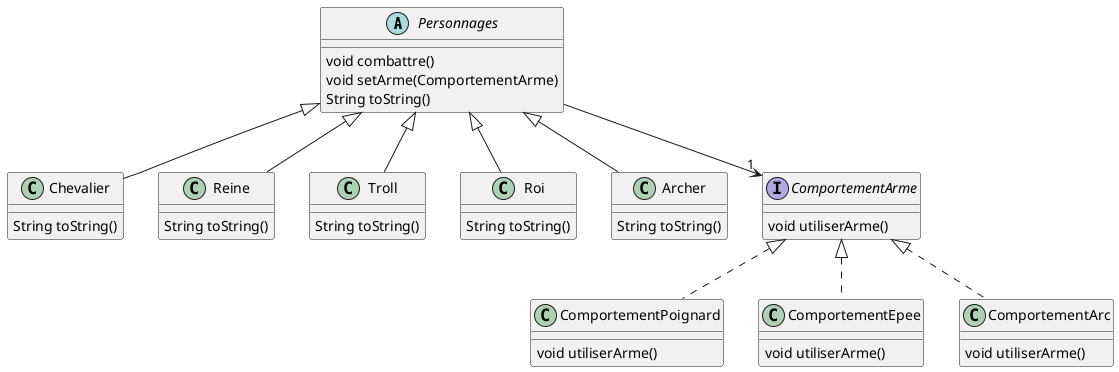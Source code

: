 @startuml

' definitions
' -----------

' package "appli"
abstract Personnages
class Chevalier
class Reine
class Troll
class Roi
class Archer
' end package

' package "comportements"
class ComportementPoignard
class ComportementEpee
interface ComportementArme
class ComportementArc
' end package

' content
' -------

' ComportementPoignard:
ComportementArme <|.. ComportementPoignard
ComportementPoignard : void utiliserArme()

' ComportementEpee:
ComportementArme <|.. ComportementEpee
ComportementEpee : void utiliserArme()

' Chevalier:
Personnages <|-- Chevalier
Chevalier : String toString()

' Troll:
Personnages <|-- Troll
Troll : String toString()

' Archer:
Personnages <|-- Archer
Archer : String toString()

' Reine:
Personnages <|-- Reine
Reine : String toString()

' Personnages:
Personnages --> "1" ComportementArme
Personnages : void combattre()
Personnages : void setArme(ComportementArme)
Personnages : String toString()

' Roi:
Personnages <|-- Roi
Roi : String toString()

' ComportementArme:
ComportementArme : void utiliserArme()

' ComportementArc:
ComportementArme <|.. ComportementArc
ComportementArc : void utiliserArme()

@enduml
